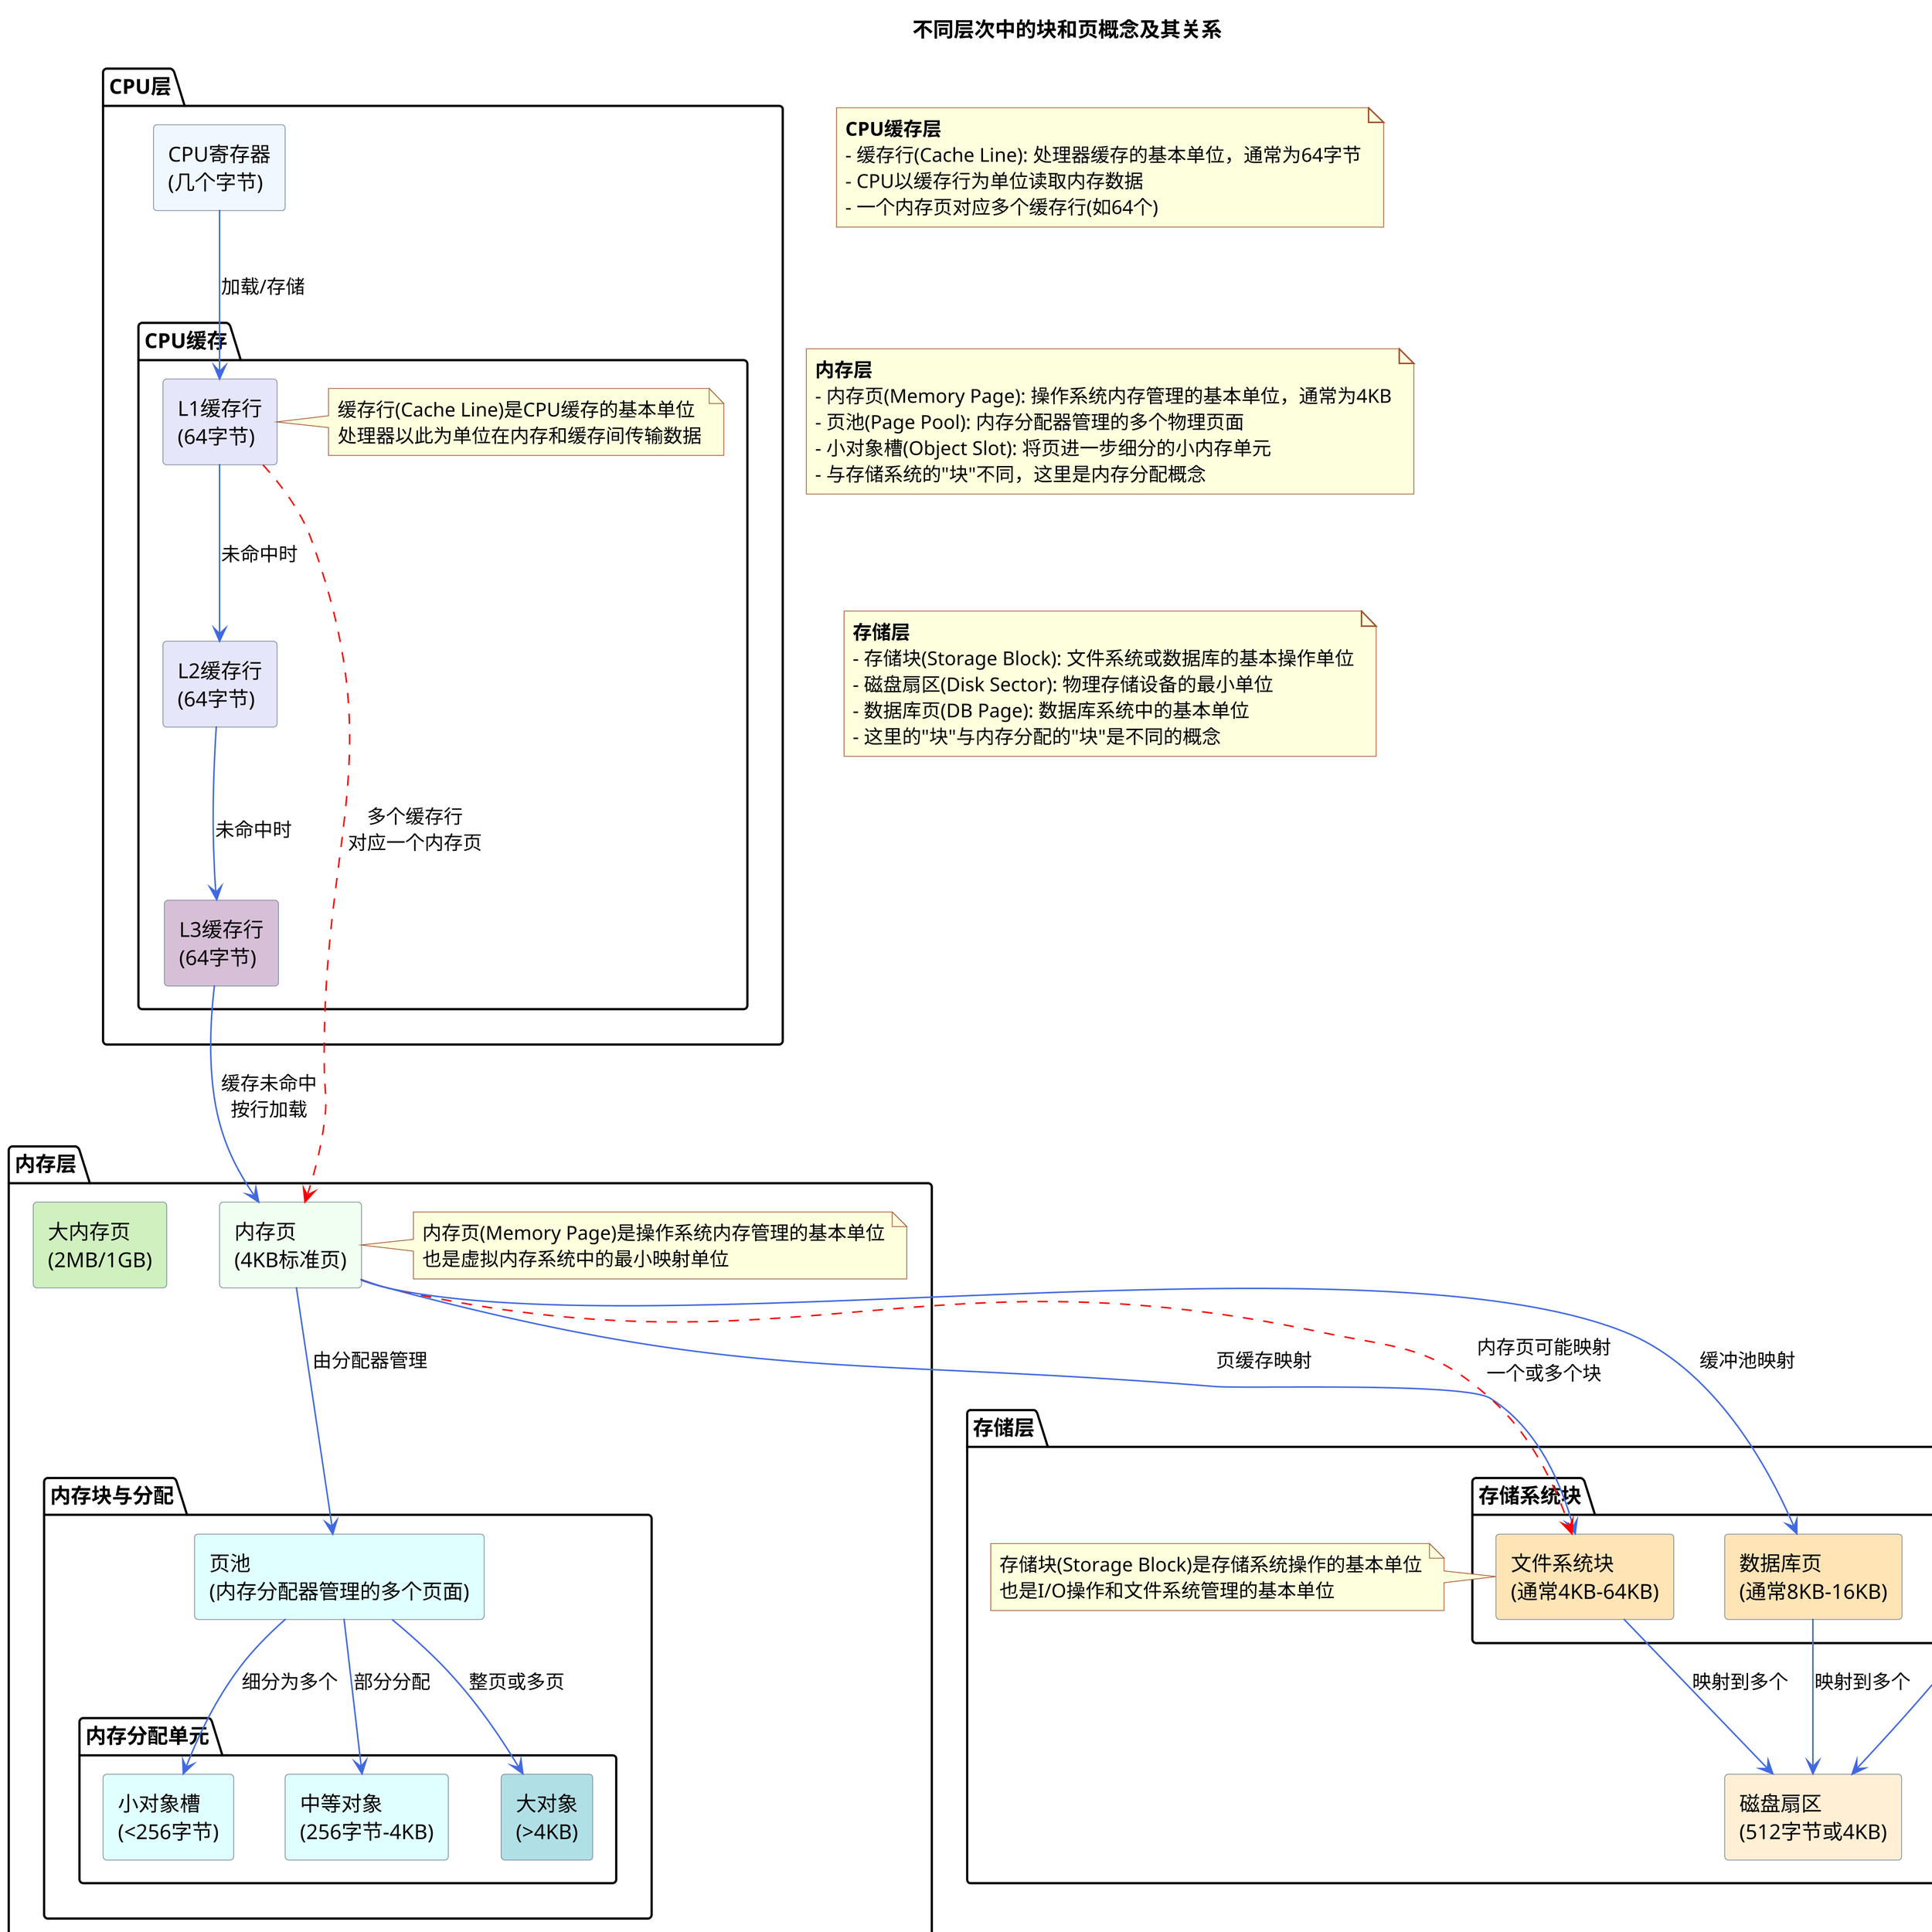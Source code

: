 @startuml block_page_hierarchy
title 不同层次中的块和页概念及其关系

skinparam dpi 300
skinparam defaultFontName "Microsoft YaHei"
skinparam backgroundColor white
skinparam ArrowColor #4169E1
skinparam rectangleBorderColor #778899
skinparam noteBorderColor #A0522D

' 定义不同层次
package "CPU层" as CPULayer {
  rectangle "CPU寄存器\n(几个字节)" as Register #F0F8FF
  
  package "CPU缓存" as CPUCache {
    rectangle "L1缓存行\n(64字节)" as L1CacheLine #E6E6FA
    rectangle "L2缓存行\n(64字节)" as L2CacheLine #E6E6FA
    rectangle "L3缓存行\n(64字节)" as L3CacheLine #D8BFD8
    
    note right of L1CacheLine
      缓存行(Cache Line)是CPU缓存的基本单位
      处理器以此为单位在内存和缓存间传输数据
    end note
  }
}

package "内存层" as MemoryLayer {
  rectangle "内存页\n(4KB标准页)" as MemoryPage #F0FFF0
  rectangle "大内存页\n(2MB/1GB)" as HugePage #D0F0C0
  
  package "内存块与分配" as MemoryAlloc {
    rectangle "页池\n(内存分配器管理的多个页面)" as PagePool #E0FFFF
    
    package "内存分配单元" as MemAllocUnits {
      rectangle "小对象槽\n(<256字节)" as SmallObjSlot #E0FFFF
      rectangle "中等对象\n(256字节-4KB)" as MediumObj #E0FFFF
      rectangle "大对象\n(>4KB)" as LargeObj #B0E0E6
    }
  }
  
  note right of MemoryPage
    内存页(Memory Page)是操作系统内存管理的基本单位
    也是虚拟内存系统中的最小映射单位
  end note
}

package "存储层" as StorageLayer {
  rectangle "磁盘扇区\n(512字节或4KB)" as DiskSector #FFEFD5
  
  package "存储系统块" as StorageBlocks {
    rectangle "文件系统块\n(通常4KB-64KB)" as FSBlock #FFE4B5
    rectangle "数据库页\n(通常8KB-16KB)" as DBPage #FFE4B5
    rectangle "存储引擎块\n(可变大小)" as StorageBlock #F5DEB3
  }
  
  note right of FSBlock
    存储块(Storage Block)是存储系统操作的基本单位
    也是I/O操作和文件系统管理的基本单位
  end note
}

' 定义层次间的关系
Register -down-> L1CacheLine : 加载/存储
L1CacheLine -down-> L2CacheLine : 未命中时
L2CacheLine -down-> L3CacheLine : 未命中时
L3CacheLine -down-> MemoryPage : 缓存未命中\n按行加载

MemoryPage -down-> PagePool : 由分配器管理
PagePool -down-> SmallObjSlot : 细分为多个
PagePool -down-> MediumObj : 部分分配
PagePool -down-> LargeObj : 整页或多页

MemoryPage -down-> FSBlock : 页缓存映射
MemoryPage -down-> DBPage : 缓冲池映射
FSBlock -down-> DiskSector : 映射到多个
DBPage -down-> DiskSector : 映射到多个
StorageBlock -down-> DiskSector : 最终映射

' 不同概念间的对应关系
L1CacheLine -[#FF0000,dashed]-> MemoryPage : 多个缓存行\n对应一个内存页
MemoryPage -[#FF0000,dashed]-> FSBlock : 内存页可能映射\n一个或多个块

' 添加详细说明
note as CPUNote
  <b>CPU缓存层</b>
  - 缓存行(Cache Line): 处理器缓存的基本单位，通常为64字节
  - CPU以缓存行为单位读取内存数据
  - 一个内存页对应多个缓存行(如64个)
end note

note as MemNote
  <b>内存层</b>
  - 内存页(Memory Page): 操作系统内存管理的基本单位，通常为4KB
  - 页池(Page Pool): 内存分配器管理的多个物理页面
  - 小对象槽(Object Slot): 将页进一步细分的小内存单元
  - 与存储系统的"块"不同，这里是内存分配概念
end note

note as StorageNote
  <b>存储层</b>
  - 存储块(Storage Block): 文件系统或数据库的基本操作单位
  - 磁盘扇区(Disk Sector): 物理存储设备的最小单位
  - 数据库页(DB Page): 数据库系统中的基本单位
  - 这里的"块"与内存分配的"块"是不同的概念
end note

CPUNote -[hidden]-> MemNote
MemNote -[hidden]-> StorageNote

' 关键概念解释
legend right
  <b>核心概念对比:</b>
  
  1. <b>块</b>的不同含义:
     - 存储系统块: 文件系统/数据库的数据单位(KB~MB级别)
     - 内存分配块: 内存分配器管理的内存区域
     - 缓存块: 有时作为缓存行的同义词
  
  2. <b>页</b>的不同含义:
     - 内存页: 操作系统虚拟内存系统的基本单位(通常4KB)
     - 数据库页: 数据库存储的基本单位(通常8KB~16KB)
     - 交换页: 虚拟内存系统中换入/换出的单位
  
  <b>层次之间的转换单位不同:</b>
  CPU<->内存: 以缓存行(64字节)为单位
  内存<->磁盘: 以页(4KB)或块(可变大小)为单位
end legend

@enduml 